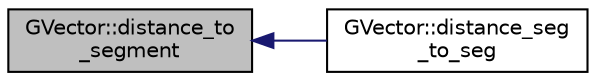digraph "GVector::distance_to_segment"
{
 // INTERACTIVE_SVG=YES
  edge [fontname="Helvetica",fontsize="10",labelfontname="Helvetica",labelfontsize="10"];
  node [fontname="Helvetica",fontsize="10",shape=record];
  rankdir="LR";
  Node1 [label="GVector::distance_to\l_segment",height=0.2,width=0.4,color="black", fillcolor="grey75", style="filled", fontcolor="black"];
  Node1 -> Node2 [dir="back",color="midnightblue",fontsize="10",style="solid",fontname="Helvetica"];
  Node2 [label="GVector::distance_seg\l_to_seg",height=0.2,width=0.4,color="black", fillcolor="white", style="filled",URL="$d5/da9/namespace_g_vector.html#a676aa720929d7ed66ff78fcdd2b61fae"];
}
